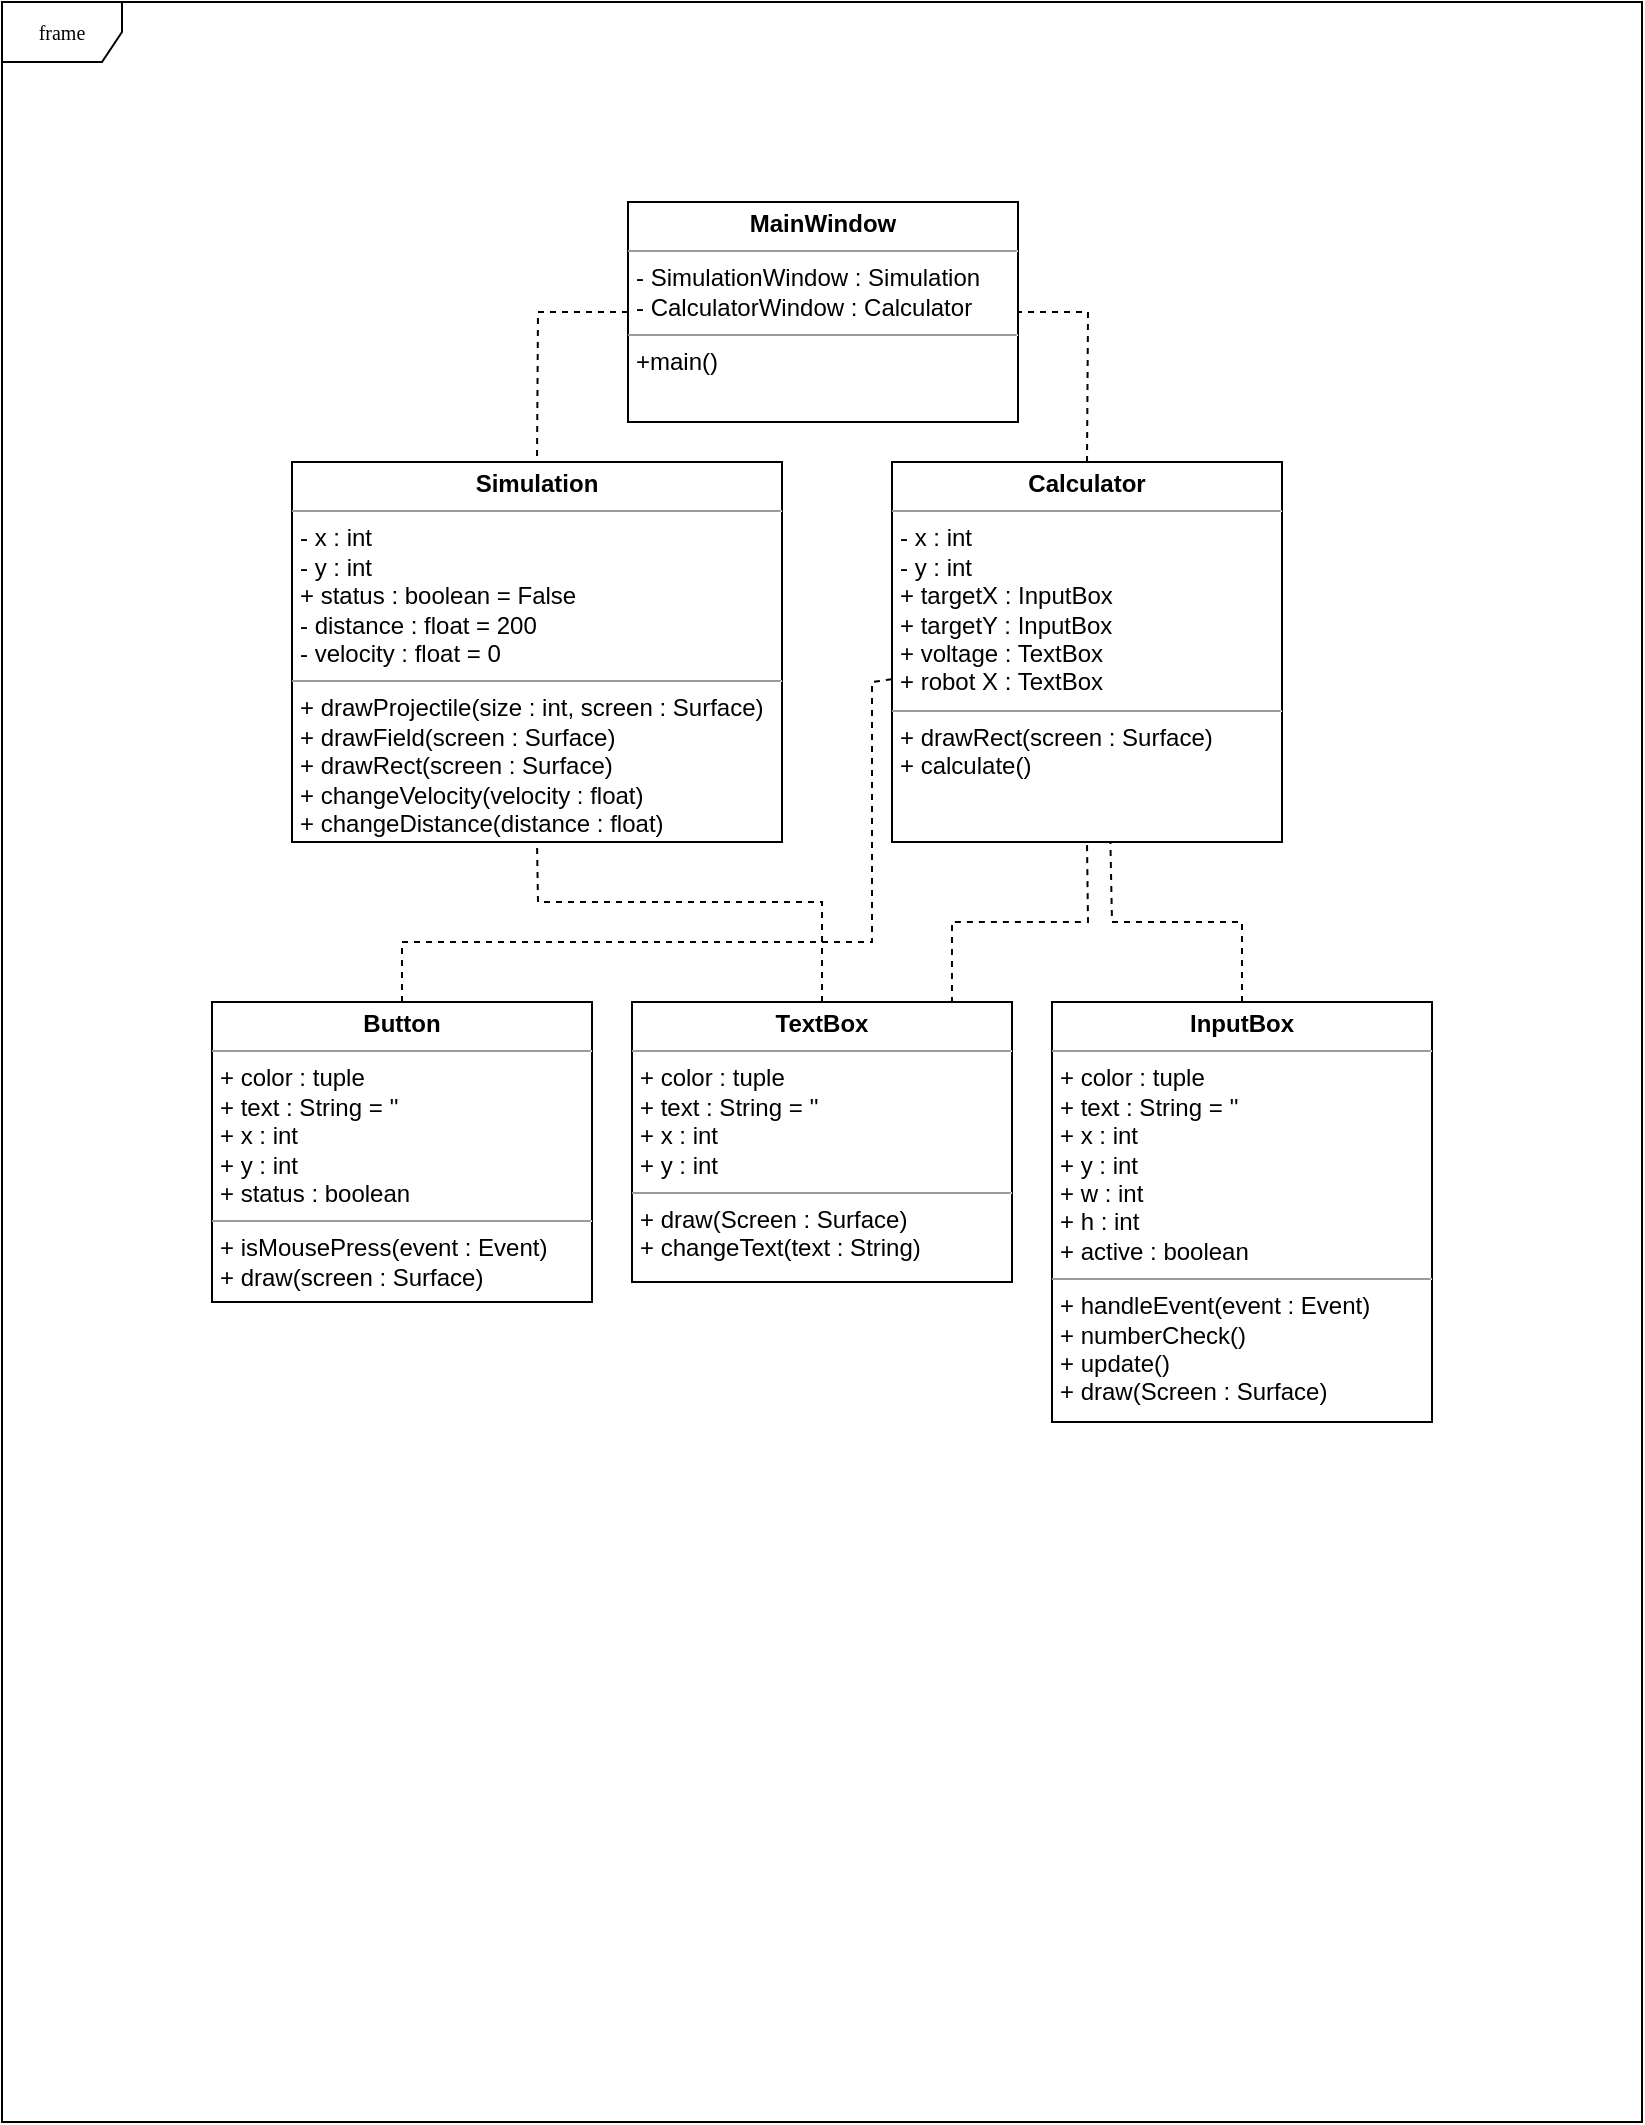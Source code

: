 <mxfile version="21.2.3" type="device">
  <diagram name="Page-1" id="c4acf3e9-155e-7222-9cf6-157b1a14988f">
    <mxGraphModel dx="1050" dy="541" grid="1" gridSize="10" guides="1" tooltips="1" connect="1" arrows="1" fold="1" page="1" pageScale="1" pageWidth="850" pageHeight="1100" background="none" math="0" shadow="0">
      <root>
        <mxCell id="0" />
        <mxCell id="1" parent="0" />
        <mxCell id="17acba5748e5396b-1" value="frame" style="shape=umlFrame;whiteSpace=wrap;html=1;rounded=0;shadow=0;comic=0;labelBackgroundColor=none;strokeWidth=1;fontFamily=Verdana;fontSize=10;align=center;" parent="1" vertex="1">
          <mxGeometry x="15" y="20" width="820" height="1060" as="geometry" />
        </mxCell>
        <mxCell id="5d2195bd80daf111-19" value="&lt;p style=&quot;margin:0px;margin-top:4px;text-align:center;&quot;&gt;&lt;b style=&quot;&quot;&gt;Simulation&lt;/b&gt;&lt;/p&gt;&lt;hr size=&quot;1&quot;&gt;&lt;p style=&quot;border-color: var(--border-color); margin: 0px 0px 0px 4px;&quot;&gt;- x : int&lt;/p&gt;&lt;p style=&quot;border-color: var(--border-color); margin: 0px 0px 0px 4px;&quot;&gt;- y : int&lt;br&gt;&lt;/p&gt;&lt;p style=&quot;border-color: var(--border-color); margin: 0px 0px 0px 4px;&quot;&gt;+ status : boolean = False&lt;/p&gt;&lt;p style=&quot;border-color: var(--border-color); margin: 0px 0px 0px 4px;&quot;&gt;- distance : float = 200&lt;/p&gt;&lt;p style=&quot;border-color: var(--border-color); margin: 0px 0px 0px 4px;&quot;&gt;- velocity : float = 0&lt;/p&gt;&lt;hr size=&quot;1&quot;&gt;&lt;p style=&quot;border-color: var(--border-color); margin: 0px 0px 0px 4px;&quot;&gt;+ drawProjectile(size : int, screen : Surface)&lt;br style=&quot;border-color: var(--border-color);&quot;&gt;&lt;/p&gt;&lt;p style=&quot;border-color: var(--border-color); margin: 0px 0px 0px 4px;&quot;&gt;+ drawField(screen : Surface)&lt;/p&gt;&lt;p style=&quot;border-color: var(--border-color); margin: 0px 0px 0px 4px;&quot;&gt;+ drawRect(screen : Surface)&lt;/p&gt;&lt;p style=&quot;border-color: var(--border-color); margin: 0px 0px 0px 4px;&quot;&gt;+ changeVelocity(velocity : float)&lt;br&gt;+ changeDistance(distance : float)&lt;/p&gt;" style="verticalAlign=top;align=left;overflow=fill;fontSize=12;fontFamily=Helvetica;html=1;rounded=0;shadow=0;comic=0;labelBackgroundColor=none;strokeWidth=1" parent="1" vertex="1">
          <mxGeometry x="160" y="250" width="245" height="190" as="geometry" />
        </mxCell>
        <mxCell id="3WsJBaEHRObHyzx8W5xA-6" value="&lt;p style=&quot;margin:0px;margin-top:4px;text-align:center;&quot;&gt;&lt;b style=&quot;&quot;&gt;Calculator&lt;/b&gt;&lt;/p&gt;&lt;hr size=&quot;1&quot;&gt;&lt;p style=&quot;margin:0px;margin-left:4px;&quot;&gt;- x : int&lt;/p&gt;&lt;p style=&quot;margin:0px;margin-left:4px;&quot;&gt;- y : int&lt;/p&gt;&lt;p style=&quot;margin:0px;margin-left:4px;&quot;&gt;+ targetX : InputBox&lt;br&gt;+ targetY : InputBox&lt;/p&gt;&lt;p style=&quot;margin:0px;margin-left:4px;&quot;&gt;+ voltage : TextBox&lt;/p&gt;&lt;p style=&quot;margin:0px;margin-left:4px;&quot;&gt;+ robot X : TextBox&lt;/p&gt;&lt;hr size=&quot;1&quot;&gt;&lt;p style=&quot;margin:0px;margin-left:4px;&quot;&gt;+ drawRect(screen : Surface)&lt;br&gt;&lt;/p&gt;&lt;p style=&quot;margin:0px;margin-left:4px;&quot;&gt;+ calculate()&lt;/p&gt;" style="verticalAlign=top;align=left;overflow=fill;fontSize=12;fontFamily=Helvetica;html=1;rounded=0;shadow=0;comic=0;labelBackgroundColor=none;strokeWidth=1" parent="1" vertex="1">
          <mxGeometry x="460" y="250" width="195" height="190" as="geometry" />
        </mxCell>
        <mxCell id="3WsJBaEHRObHyzx8W5xA-7" value="&lt;p style=&quot;margin:0px;margin-top:4px;text-align:center;&quot;&gt;&lt;b style=&quot;&quot;&gt;TextBox&lt;/b&gt;&lt;/p&gt;&lt;hr size=&quot;1&quot;&gt;&lt;p style=&quot;margin:0px;margin-left:4px;&quot;&gt;+ color : tuple&lt;br&gt;+ text : String = &#39;&#39;&lt;/p&gt;&lt;p style=&quot;margin:0px;margin-left:4px;&quot;&gt;+ x : int&lt;/p&gt;&lt;p style=&quot;margin:0px;margin-left:4px;&quot;&gt;+ y : int&lt;/p&gt;&lt;hr size=&quot;1&quot;&gt;&lt;p style=&quot;margin:0px;margin-left:4px;&quot;&gt;&lt;span style=&quot;background-color: initial;&quot;&gt;+ draw(Screen : Surface)&lt;/span&gt;&lt;br&gt;&lt;/p&gt;&lt;p style=&quot;margin:0px;margin-left:4px;&quot;&gt;&lt;span style=&quot;background-color: initial;&quot;&gt;+ changeText(text : String)&lt;/span&gt;&lt;/p&gt;" style="verticalAlign=top;align=left;overflow=fill;fontSize=12;fontFamily=Helvetica;html=1;rounded=0;shadow=0;comic=0;labelBackgroundColor=none;strokeWidth=1" parent="1" vertex="1">
          <mxGeometry x="330" y="520" width="190" height="140" as="geometry" />
        </mxCell>
        <mxCell id="3WsJBaEHRObHyzx8W5xA-8" value="&lt;p style=&quot;margin:0px;margin-top:4px;text-align:center;&quot;&gt;&lt;b&gt;InputBox&lt;/b&gt;&lt;/p&gt;&lt;hr size=&quot;1&quot;&gt;&lt;p style=&quot;margin:0px;margin-left:4px;&quot;&gt;+ color : tuple&lt;br&gt;+ text : String = &#39;&#39;&lt;/p&gt;&lt;p style=&quot;margin:0px;margin-left:4px;&quot;&gt;+ x : int&lt;/p&gt;&lt;p style=&quot;margin:0px;margin-left:4px;&quot;&gt;+ y : int&lt;/p&gt;&lt;p style=&quot;margin:0px;margin-left:4px;&quot;&gt;+ w : int&lt;br style=&quot;border-color: var(--border-color);&quot;&gt;+ h : int&lt;/p&gt;&lt;p style=&quot;margin:0px;margin-left:4px;&quot;&gt;+ active : boolean&lt;/p&gt;&lt;hr size=&quot;1&quot;&gt;&lt;p style=&quot;margin:0px;margin-left:4px;&quot;&gt;+&amp;nbsp;handleEvent(event : Event)&lt;/p&gt;&lt;p style=&quot;margin:0px;margin-left:4px;&quot;&gt;+ numberCheck()&lt;/p&gt;&lt;p style=&quot;margin:0px;margin-left:4px;&quot;&gt;+ update()&lt;/p&gt;&lt;p style=&quot;margin:0px;margin-left:4px;&quot;&gt;+ draw(Screen : Surface)&lt;/p&gt;" style="verticalAlign=top;align=left;overflow=fill;fontSize=12;fontFamily=Helvetica;html=1;rounded=0;shadow=0;comic=0;labelBackgroundColor=none;strokeWidth=1" parent="1" vertex="1">
          <mxGeometry x="540" y="520" width="190" height="210" as="geometry" />
        </mxCell>
        <mxCell id="3WsJBaEHRObHyzx8W5xA-9" value="&lt;p style=&quot;margin:0px;margin-top:4px;text-align:center;&quot;&gt;&lt;b style=&quot;&quot;&gt;Button&lt;/b&gt;&lt;/p&gt;&lt;hr size=&quot;1&quot;&gt;&lt;p style=&quot;margin:0px;margin-left:4px;&quot;&gt;+ color : tuple&lt;br&gt;+ text : String = &#39;&#39;&lt;/p&gt;&lt;p style=&quot;margin:0px;margin-left:4px;&quot;&gt;+ x : int&lt;/p&gt;&lt;p style=&quot;margin:0px;margin-left:4px;&quot;&gt;+ y : int&lt;/p&gt;&lt;p style=&quot;margin:0px;margin-left:4px;&quot;&gt;+ status : boolean&lt;/p&gt;&lt;hr size=&quot;1&quot;&gt;&lt;p style=&quot;margin:0px;margin-left:4px;&quot;&gt;+&amp;nbsp;isMousePress(event : Event)&lt;/p&gt;&lt;p style=&quot;margin:0px;margin-left:4px;&quot;&gt;+ draw(screen : Surface)&lt;/p&gt;" style="verticalAlign=top;align=left;overflow=fill;fontSize=12;fontFamily=Helvetica;html=1;rounded=0;shadow=0;comic=0;labelBackgroundColor=none;strokeWidth=1" parent="1" vertex="1">
          <mxGeometry x="120" y="520" width="190" height="150" as="geometry" />
        </mxCell>
        <mxCell id="1_NkvNtjpfhuAS9ft1iA-4" value="" style="endArrow=none;dashed=1;html=1;rounded=0;entryX=0.56;entryY=0.999;entryDx=0;entryDy=0;entryPerimeter=0;" parent="1" source="3WsJBaEHRObHyzx8W5xA-8" target="3WsJBaEHRObHyzx8W5xA-6" edge="1">
          <mxGeometry width="50" height="50" relative="1" as="geometry">
            <mxPoint x="400" y="540" as="sourcePoint" />
            <mxPoint x="450" y="490" as="targetPoint" />
            <Array as="points">
              <mxPoint x="635" y="480" />
              <mxPoint x="570" y="480" />
            </Array>
          </mxGeometry>
        </mxCell>
        <mxCell id="1_NkvNtjpfhuAS9ft1iA-5" value="" style="endArrow=none;dashed=1;html=1;rounded=0;exitX=0.5;exitY=0;exitDx=0;exitDy=0;" parent="1" source="3WsJBaEHRObHyzx8W5xA-9" target="3WsJBaEHRObHyzx8W5xA-6" edge="1">
          <mxGeometry width="50" height="50" relative="1" as="geometry">
            <mxPoint x="470" y="500" as="sourcePoint" />
            <mxPoint x="520" y="450" as="targetPoint" />
            <Array as="points">
              <mxPoint x="215" y="490" />
              <mxPoint x="450" y="490" />
              <mxPoint x="450" y="360" />
            </Array>
          </mxGeometry>
        </mxCell>
        <mxCell id="1_NkvNtjpfhuAS9ft1iA-6" value="" style="endArrow=none;dashed=1;html=1;rounded=0;entryX=0.5;entryY=1;entryDx=0;entryDy=0;exitX=0.842;exitY=0.004;exitDx=0;exitDy=0;exitPerimeter=0;" parent="1" source="3WsJBaEHRObHyzx8W5xA-7" target="3WsJBaEHRObHyzx8W5xA-6" edge="1">
          <mxGeometry width="50" height="50" relative="1" as="geometry">
            <mxPoint x="490" y="530" as="sourcePoint" />
            <mxPoint x="540" y="480" as="targetPoint" />
            <Array as="points">
              <mxPoint x="490" y="480" />
              <mxPoint x="558" y="480" />
            </Array>
          </mxGeometry>
        </mxCell>
        <mxCell id="-aQMqe_WS6AMOhWJEUNn-1" value="&lt;p style=&quot;margin:0px;margin-top:4px;text-align:center;&quot;&gt;&lt;b&gt;MainWindow&lt;/b&gt;&lt;/p&gt;&lt;hr size=&quot;1&quot;&gt;&lt;p style=&quot;margin:0px;margin-left:4px;&quot;&gt;- SimulationWindow : Simulation&lt;br&gt;&lt;/p&gt;&lt;p style=&quot;margin:0px;margin-left:4px;&quot;&gt;- CalculatorWindow : Calculator&lt;/p&gt;&lt;hr size=&quot;1&quot;&gt;&lt;p style=&quot;margin:0px;margin-left:4px;&quot;&gt;+main()&lt;/p&gt;" style="verticalAlign=top;align=left;overflow=fill;fontSize=12;fontFamily=Helvetica;html=1;rounded=0;shadow=0;comic=0;labelBackgroundColor=none;strokeWidth=1" parent="1" vertex="1">
          <mxGeometry x="328" y="120" width="195" height="110" as="geometry" />
        </mxCell>
        <mxCell id="-aQMqe_WS6AMOhWJEUNn-2" value="" style="endArrow=none;dashed=1;html=1;rounded=0;exitX=0;exitY=0.5;exitDx=0;exitDy=0;entryX=0.5;entryY=0;entryDx=0;entryDy=0;" parent="1" source="-aQMqe_WS6AMOhWJEUNn-1" target="5d2195bd80daf111-19" edge="1">
          <mxGeometry width="50" height="50" relative="1" as="geometry">
            <mxPoint x="440" y="210" as="sourcePoint" />
            <mxPoint x="490" y="160" as="targetPoint" />
            <Array as="points">
              <mxPoint x="283" y="175" />
            </Array>
          </mxGeometry>
        </mxCell>
        <mxCell id="-aQMqe_WS6AMOhWJEUNn-3" value="" style="endArrow=none;dashed=1;html=1;rounded=0;entryX=1;entryY=0.5;entryDx=0;entryDy=0;exitX=0.5;exitY=0;exitDx=0;exitDy=0;" parent="1" source="3WsJBaEHRObHyzx8W5xA-6" target="-aQMqe_WS6AMOhWJEUNn-1" edge="1">
          <mxGeometry width="50" height="50" relative="1" as="geometry">
            <mxPoint x="440" y="210" as="sourcePoint" />
            <mxPoint x="490" y="160" as="targetPoint" />
            <Array as="points">
              <mxPoint x="558" y="175" />
            </Array>
          </mxGeometry>
        </mxCell>
        <mxCell id="-aQMqe_WS6AMOhWJEUNn-4" value="" style="endArrow=none;dashed=1;html=1;rounded=0;entryX=0.5;entryY=1;entryDx=0;entryDy=0;exitX=0.5;exitY=0;exitDx=0;exitDy=0;" parent="1" source="3WsJBaEHRObHyzx8W5xA-7" target="5d2195bd80daf111-19" edge="1">
          <mxGeometry width="50" height="50" relative="1" as="geometry">
            <mxPoint x="320" y="500" as="sourcePoint" />
            <mxPoint x="370" y="450" as="targetPoint" />
            <Array as="points">
              <mxPoint x="425" y="470" />
              <mxPoint x="283" y="470" />
            </Array>
          </mxGeometry>
        </mxCell>
      </root>
    </mxGraphModel>
  </diagram>
</mxfile>

